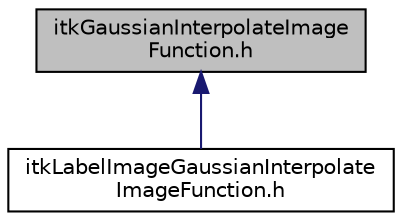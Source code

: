 digraph "itkGaussianInterpolateImageFunction.h"
{
 // LATEX_PDF_SIZE
  edge [fontname="Helvetica",fontsize="10",labelfontname="Helvetica",labelfontsize="10"];
  node [fontname="Helvetica",fontsize="10",shape=record];
  Node1 [label="itkGaussianInterpolateImage\lFunction.h",height=0.2,width=0.4,color="black", fillcolor="grey75", style="filled", fontcolor="black",tooltip=" "];
  Node1 -> Node2 [dir="back",color="midnightblue",fontsize="10",style="solid",fontname="Helvetica"];
  Node2 [label="itkLabelImageGaussianInterpolate\lImageFunction.h",height=0.2,width=0.4,color="black", fillcolor="white", style="filled",URL="$itkLabelImageGaussianInterpolateImageFunction_8h.html",tooltip=" "];
}
